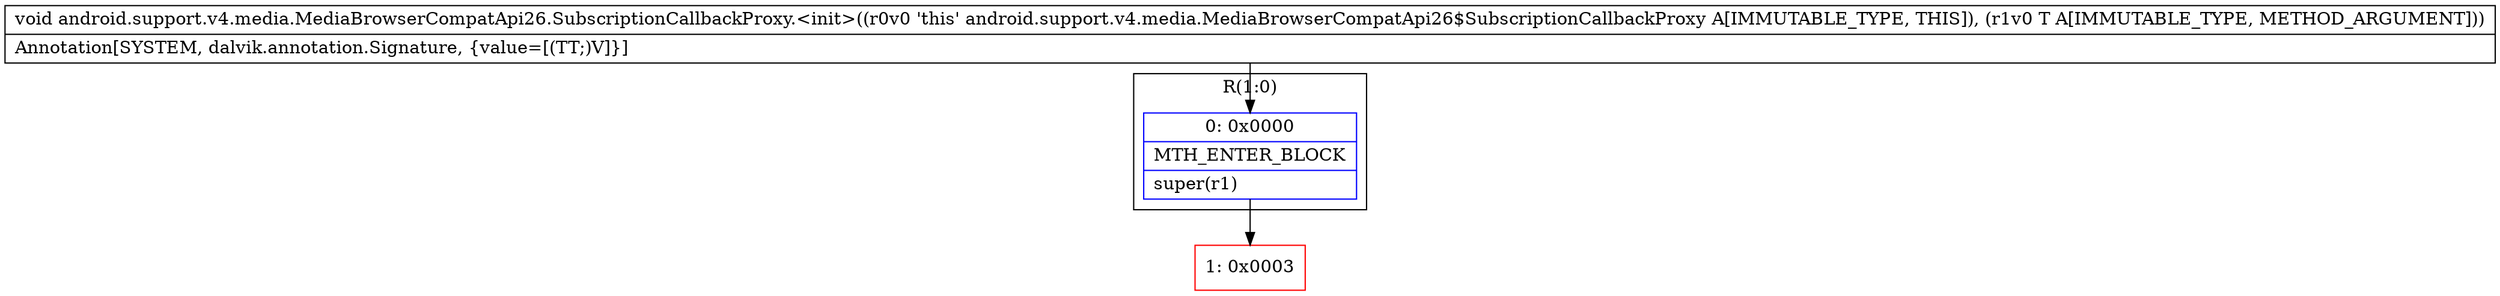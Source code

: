 digraph "CFG forandroid.support.v4.media.MediaBrowserCompatApi26.SubscriptionCallbackProxy.\<init\>(Landroid\/support\/v4\/media\/MediaBrowserCompatApi26$SubscriptionCallback;)V" {
subgraph cluster_Region_1682238637 {
label = "R(1:0)";
node [shape=record,color=blue];
Node_0 [shape=record,label="{0\:\ 0x0000|MTH_ENTER_BLOCK\l|super(r1)\l}"];
}
Node_1 [shape=record,color=red,label="{1\:\ 0x0003}"];
MethodNode[shape=record,label="{void android.support.v4.media.MediaBrowserCompatApi26.SubscriptionCallbackProxy.\<init\>((r0v0 'this' android.support.v4.media.MediaBrowserCompatApi26$SubscriptionCallbackProxy A[IMMUTABLE_TYPE, THIS]), (r1v0 T A[IMMUTABLE_TYPE, METHOD_ARGUMENT]))  | Annotation[SYSTEM, dalvik.annotation.Signature, \{value=[(TT;)V]\}]\l}"];
MethodNode -> Node_0;
Node_0 -> Node_1;
}

